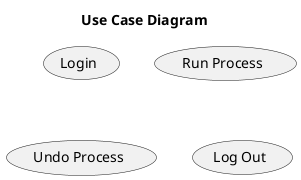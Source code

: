 @startuml

title Use Case Diagram


(Login)
(Run Process) as (Proc1)
usecase (Undo Process)
usecase (Log Out) as UC4

@enduml
